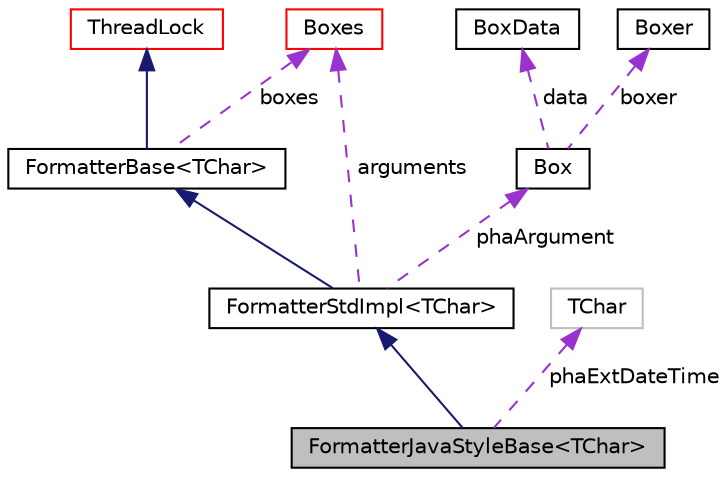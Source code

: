 digraph "FormatterJavaStyleBase&lt;TChar&gt;"
{
  edge [fontname="Helvetica",fontsize="10",labelfontname="Helvetica",labelfontsize="10"];
  node [fontname="Helvetica",fontsize="10",shape=record];
  Node4 [label="FormatterJavaStyleBase\<TChar\>",height=0.2,width=0.4,color="black", fillcolor="grey75", style="filled", fontcolor="black"];
  Node5 [label="FormatterStdImpl\<TChar\>",height=0.2,width=0.4,color="black", fillcolor="white", style="filled",URL="$classaworx_1_1lib_1_1strings_1_1format_1_1FormatterStdImpl.html"];
  Node6 [label="FormatterBase\<TChar\>",height=0.2,width=0.4,color="black", fillcolor="white", style="filled",URL="$classaworx_1_1lib_1_1strings_1_1format_1_1FormatterBase.html",tooltip="[DOX_ALIB_ENUM_META_DATA_SPECIFCATION_using_enum] "];
  Node5 -> Node4 [dir="back",color="midnightblue",fontsize="10",style="solid",fontname="Helvetica"];
  Node6 -> Node5 [dir="back",color="midnightblue",fontsize="10",style="solid",fontname="Helvetica"];
  Node7 -> Node6 [dir="back",color="midnightblue",fontsize="10",style="solid",fontname="Helvetica"];
  Node14 -> Node4 [dir="back",color="darkorchid3",fontsize="10",style="dashed",label=" phaExtDateTime" ,fontname="Helvetica"];
  Node18 -> Node5 [dir="back",color="darkorchid3",fontsize="10",style="dashed",label=" arguments" ,fontname="Helvetica"];
  Node18 -> Node6 [dir="back",color="darkorchid3",fontsize="10",style="dashed",label=" boxes" ,fontname="Helvetica"];
  Node21 -> Node5 [dir="back",color="darkorchid3",fontsize="10",style="dashed",label=" phaArgument" ,fontname="Helvetica"];
  Node22 -> Node21 [dir="back",color="darkorchid3",fontsize="10",style="dashed",label=" data" ,fontname="Helvetica"];
  Node23 -> Node21 [dir="back",color="darkorchid3",fontsize="10",style="dashed",label=" boxer" ,fontname="Helvetica"];
  Node7 [label="ThreadLock",height=0.2,width=0.4,color="red", fillcolor="white", style="filled",URL="$classaworx_1_1lib_1_1threads_1_1ThreadLock.html"];
  Node18 [label="Boxes",height=0.2,width=0.4,color="red", fillcolor="white", style="filled",URL="$classaworx_1_1lib_1_1boxing_1_1Boxes.html"];
  Node21 [label="Box",height=0.2,width=0.4,color="black", fillcolor="white", style="filled",URL="$classaworx_1_1lib_1_1boxing_1_1Box.html"];
  Node22 [label="BoxData",height=0.2,width=0.4,color="black", fillcolor="white", style="filled",URL="$structaworx_1_1lib_1_1boxing_1_1BoxData.html"];
  Node23 [label="Boxer",height=0.2,width=0.4,color="black", fillcolor="white", style="filled",URL="$classaworx_1_1lib_1_1boxing_1_1Boxer.html"];
  Node14 [label="TChar",height=0.2,width=0.4,color="grey75", fillcolor="white", style="filled"];
}

